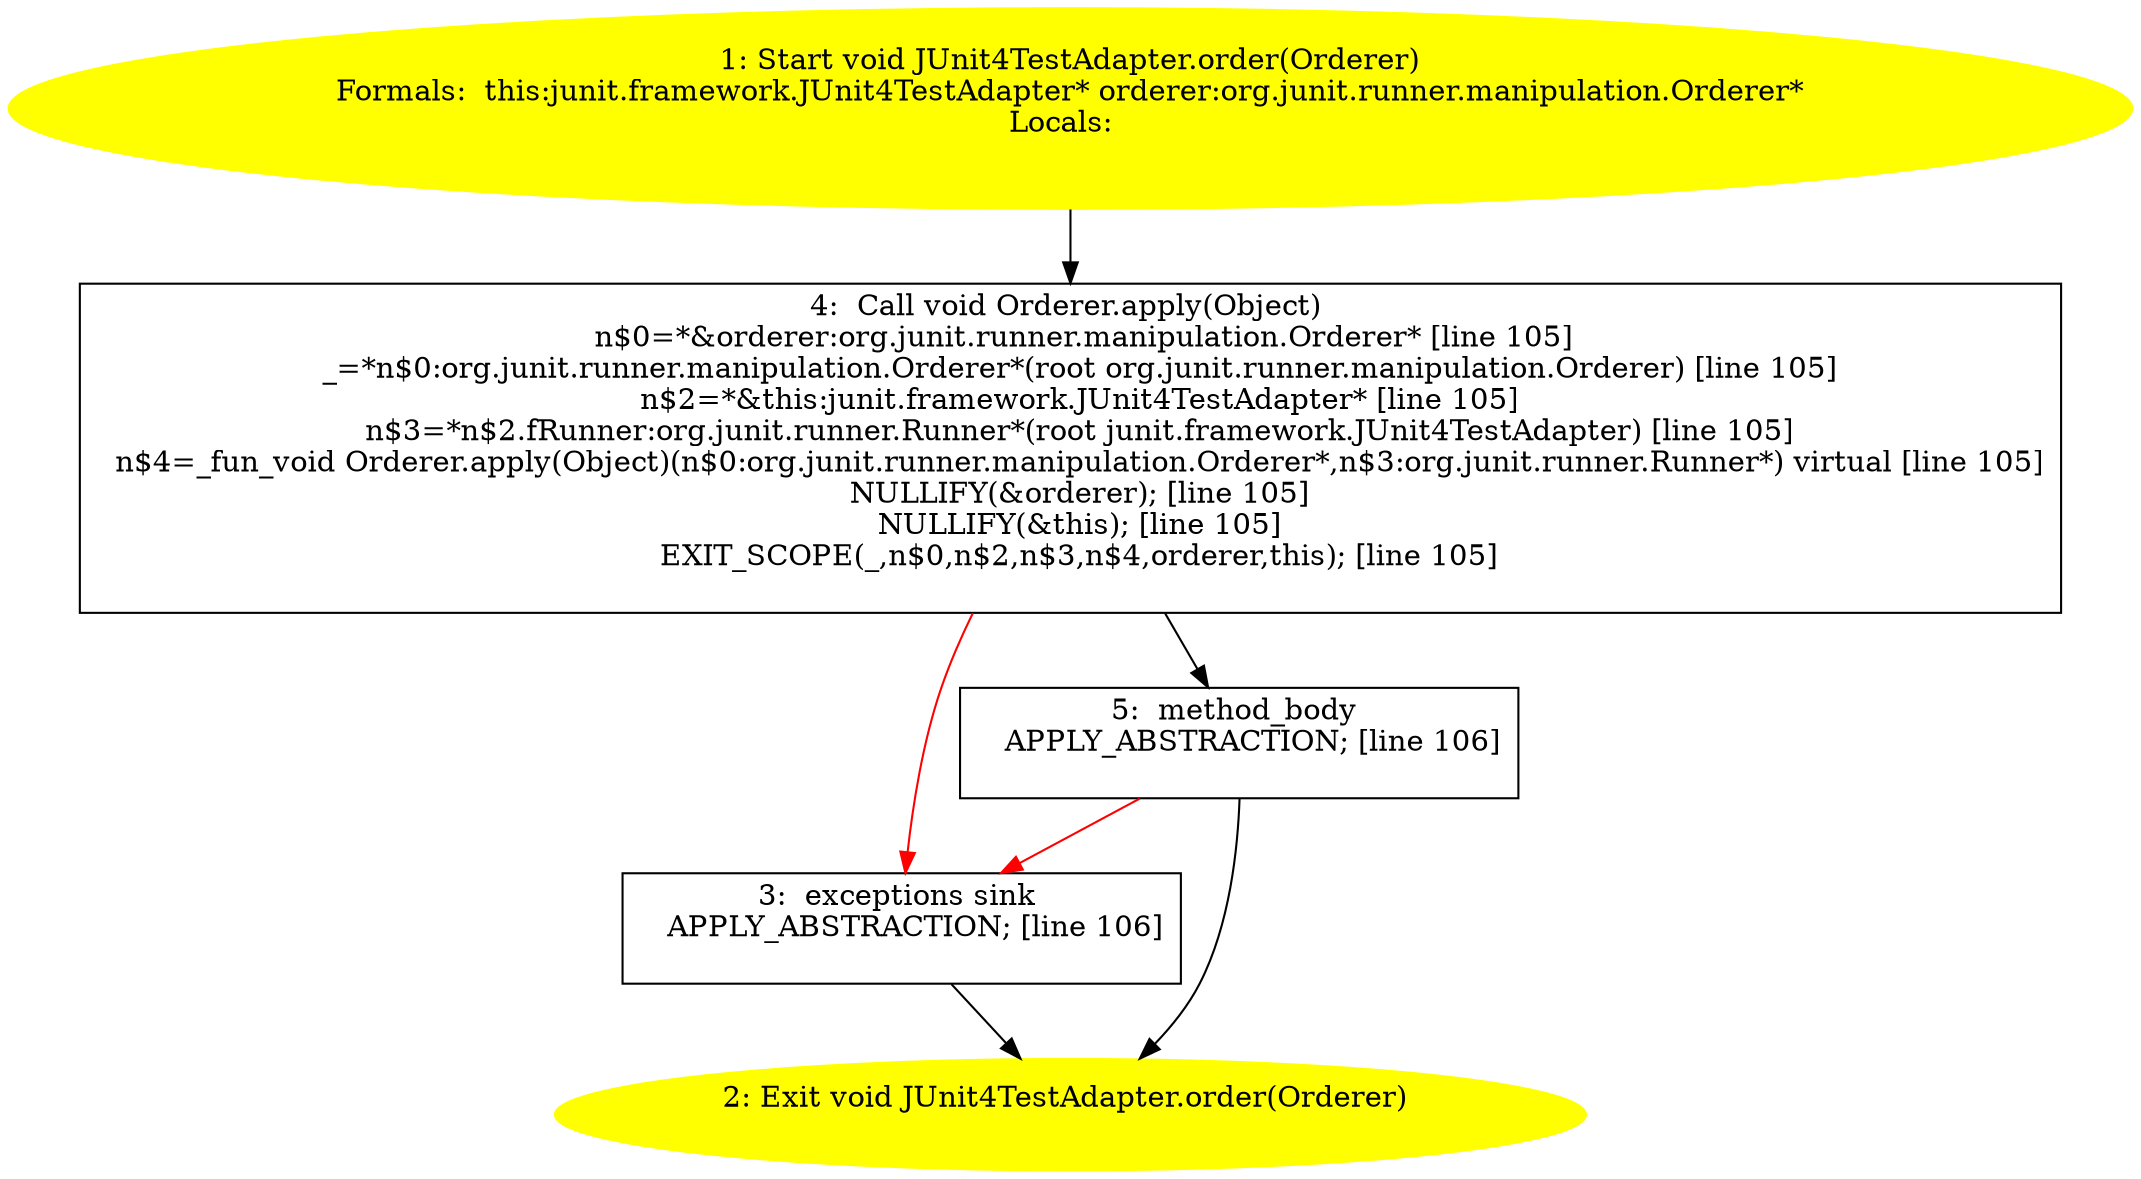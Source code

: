 /* @generated */
digraph cfg {
"junit.framework.JUnit4TestAdapter.order(org.junit.runner.manipulation.Orderer):void.e5420515bbb17607d6855b5378b838f3_1" [label="1: Start void JUnit4TestAdapter.order(Orderer)\nFormals:  this:junit.framework.JUnit4TestAdapter* orderer:org.junit.runner.manipulation.Orderer*\nLocals:  \n  " color=yellow style=filled]
	

	 "junit.framework.JUnit4TestAdapter.order(org.junit.runner.manipulation.Orderer):void.e5420515bbb17607d6855b5378b838f3_1" -> "junit.framework.JUnit4TestAdapter.order(org.junit.runner.manipulation.Orderer):void.e5420515bbb17607d6855b5378b838f3_4" ;
"junit.framework.JUnit4TestAdapter.order(org.junit.runner.manipulation.Orderer):void.e5420515bbb17607d6855b5378b838f3_2" [label="2: Exit void JUnit4TestAdapter.order(Orderer) \n  " color=yellow style=filled]
	

"junit.framework.JUnit4TestAdapter.order(org.junit.runner.manipulation.Orderer):void.e5420515bbb17607d6855b5378b838f3_3" [label="3:  exceptions sink \n   APPLY_ABSTRACTION; [line 106]\n " shape="box"]
	

	 "junit.framework.JUnit4TestAdapter.order(org.junit.runner.manipulation.Orderer):void.e5420515bbb17607d6855b5378b838f3_3" -> "junit.framework.JUnit4TestAdapter.order(org.junit.runner.manipulation.Orderer):void.e5420515bbb17607d6855b5378b838f3_2" ;
"junit.framework.JUnit4TestAdapter.order(org.junit.runner.manipulation.Orderer):void.e5420515bbb17607d6855b5378b838f3_4" [label="4:  Call void Orderer.apply(Object) \n   n$0=*&orderer:org.junit.runner.manipulation.Orderer* [line 105]\n  _=*n$0:org.junit.runner.manipulation.Orderer*(root org.junit.runner.manipulation.Orderer) [line 105]\n  n$2=*&this:junit.framework.JUnit4TestAdapter* [line 105]\n  n$3=*n$2.fRunner:org.junit.runner.Runner*(root junit.framework.JUnit4TestAdapter) [line 105]\n  n$4=_fun_void Orderer.apply(Object)(n$0:org.junit.runner.manipulation.Orderer*,n$3:org.junit.runner.Runner*) virtual [line 105]\n  NULLIFY(&orderer); [line 105]\n  NULLIFY(&this); [line 105]\n  EXIT_SCOPE(_,n$0,n$2,n$3,n$4,orderer,this); [line 105]\n " shape="box"]
	

	 "junit.framework.JUnit4TestAdapter.order(org.junit.runner.manipulation.Orderer):void.e5420515bbb17607d6855b5378b838f3_4" -> "junit.framework.JUnit4TestAdapter.order(org.junit.runner.manipulation.Orderer):void.e5420515bbb17607d6855b5378b838f3_5" ;
	 "junit.framework.JUnit4TestAdapter.order(org.junit.runner.manipulation.Orderer):void.e5420515bbb17607d6855b5378b838f3_4" -> "junit.framework.JUnit4TestAdapter.order(org.junit.runner.manipulation.Orderer):void.e5420515bbb17607d6855b5378b838f3_3" [color="red" ];
"junit.framework.JUnit4TestAdapter.order(org.junit.runner.manipulation.Orderer):void.e5420515bbb17607d6855b5378b838f3_5" [label="5:  method_body \n   APPLY_ABSTRACTION; [line 106]\n " shape="box"]
	

	 "junit.framework.JUnit4TestAdapter.order(org.junit.runner.manipulation.Orderer):void.e5420515bbb17607d6855b5378b838f3_5" -> "junit.framework.JUnit4TestAdapter.order(org.junit.runner.manipulation.Orderer):void.e5420515bbb17607d6855b5378b838f3_2" ;
	 "junit.framework.JUnit4TestAdapter.order(org.junit.runner.manipulation.Orderer):void.e5420515bbb17607d6855b5378b838f3_5" -> "junit.framework.JUnit4TestAdapter.order(org.junit.runner.manipulation.Orderer):void.e5420515bbb17607d6855b5378b838f3_3" [color="red" ];
}
